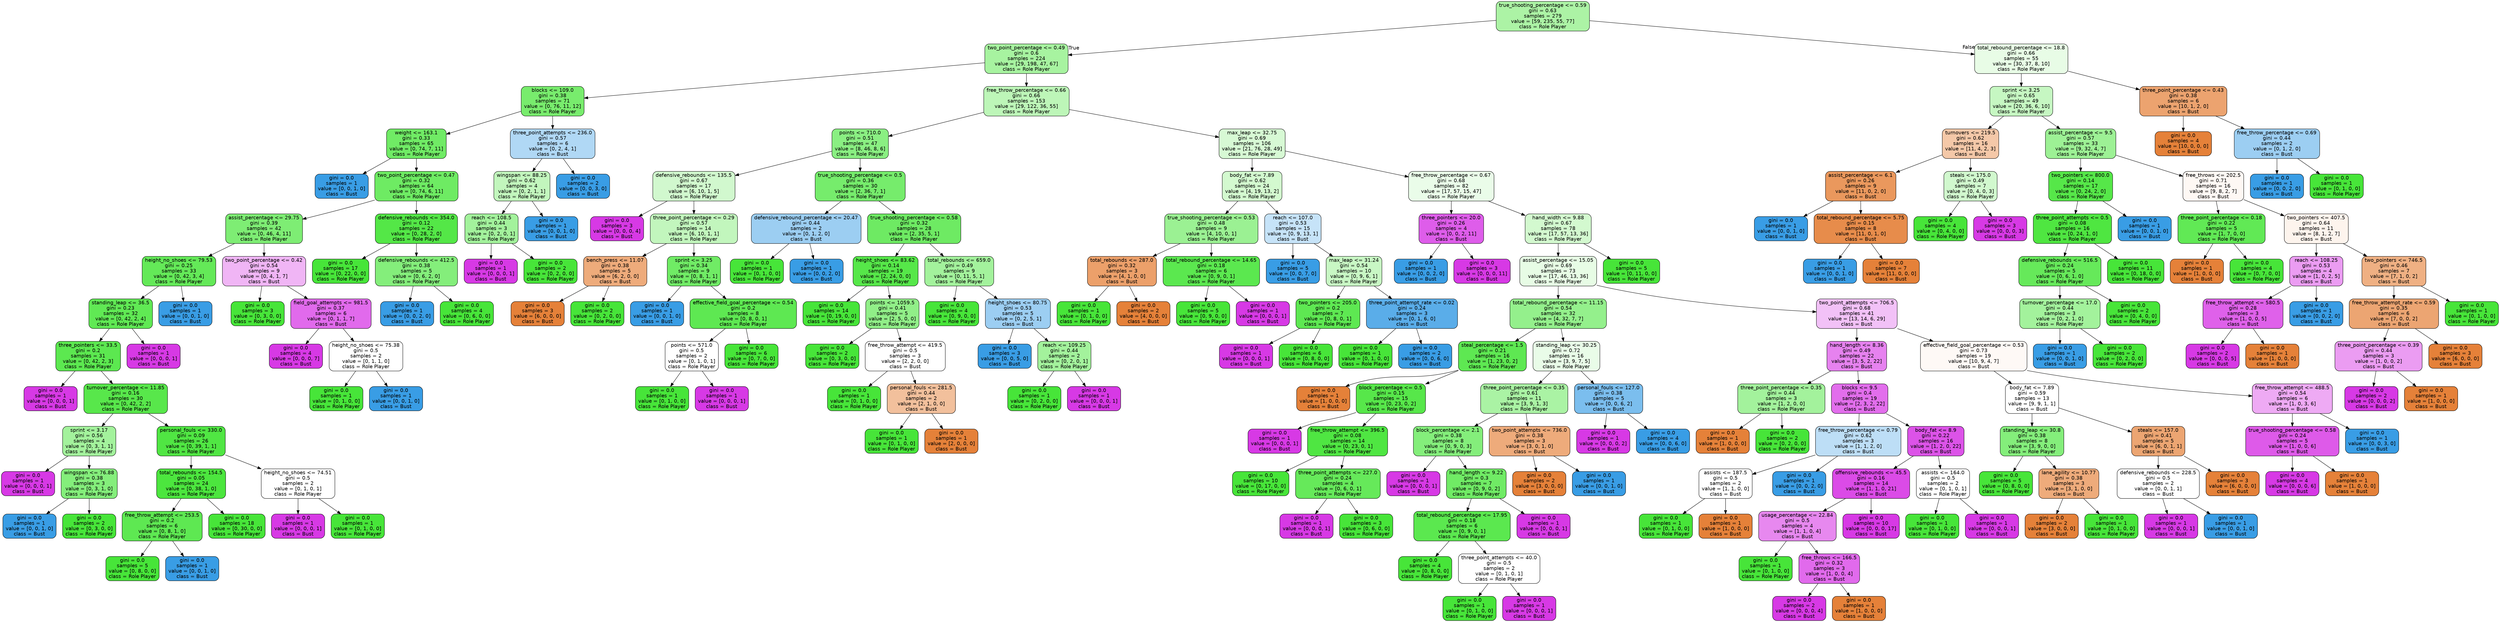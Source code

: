 digraph Tree {
node [shape=box, style="filled, rounded", color="black", fontname=helvetica] ;
edge [fontname=helvetica] ;
0 [label="true_shooting_percentage <= 0.59\ngini = 0.63\nsamples = 279\nvalue = [59, 235, 55, 77]\nclass = Role Player", fillcolor="#acf3a5"] ;
1 [label="two_point_percentage <= 0.49\ngini = 0.6\nsamples = 224\nvalue = [29, 198, 47, 67]\nclass = Role Player", fillcolor="#a7f3a0"] ;
0 -> 1 [labeldistance=2.5, labelangle=45, headlabel="True"] ;
2 [label="blocks <= 109.0\ngini = 0.38\nsamples = 71\nvalue = [0, 76, 11, 12]\nclass = Role Player", fillcolor="#78ec6d"] ;
1 -> 2 ;
3 [label="weight <= 163.1\ngini = 0.33\nsamples = 65\nvalue = [0, 74, 7, 11]\nclass = Role Player", fillcolor="#70eb65"] ;
2 -> 3 ;
4 [label="gini = 0.0\nsamples = 1\nvalue = [0, 0, 1, 0]\nclass = Bust", fillcolor="#399de5"] ;
3 -> 4 ;
5 [label="two_point_percentage <= 0.47\ngini = 0.32\nsamples = 64\nvalue = [0, 74, 6, 11]\nclass = Role Player", fillcolor="#6eeb63"] ;
3 -> 5 ;
6 [label="assist_percentage <= 29.75\ngini = 0.39\nsamples = 42\nvalue = [0, 46, 4, 11]\nclass = Role Player", fillcolor="#7eed74"] ;
5 -> 6 ;
7 [label="height_no_shoes <= 79.53\ngini = 0.25\nsamples = 33\nvalue = [0, 42, 3, 4]\nclass = Role Player", fillcolor="#64e958"] ;
6 -> 7 ;
8 [label="standing_leap <= 36.5\ngini = 0.23\nsamples = 32\nvalue = [0, 42, 2, 4]\nclass = Role Player", fillcolor="#60e954"] ;
7 -> 8 ;
9 [label="three_pointers <= 33.5\ngini = 0.2\nsamples = 31\nvalue = [0, 42, 2, 3]\nclass = Role Player", fillcolor="#5ce850"] ;
8 -> 9 ;
10 [label="gini = 0.0\nsamples = 1\nvalue = [0, 0, 0, 1]\nclass = Bust", fillcolor="#d739e5"] ;
9 -> 10 ;
11 [label="turnover_percentage <= 11.85\ngini = 0.16\nsamples = 30\nvalue = [0, 42, 2, 2]\nclass = Role Player", fillcolor="#58e74b"] ;
9 -> 11 ;
12 [label="sprint <= 3.17\ngini = 0.56\nsamples = 4\nvalue = [0, 3, 1, 1]\nclass = Role Player", fillcolor="#a3f29c"] ;
11 -> 12 ;
13 [label="gini = 0.0\nsamples = 1\nvalue = [0, 0, 0, 1]\nclass = Bust", fillcolor="#d739e5"] ;
12 -> 13 ;
14 [label="wingspan <= 76.88\ngini = 0.38\nsamples = 3\nvalue = [0, 3, 1, 0]\nclass = Role Player", fillcolor="#84ee7b"] ;
12 -> 14 ;
15 [label="gini = 0.0\nsamples = 1\nvalue = [0, 0, 1, 0]\nclass = Bust", fillcolor="#399de5"] ;
14 -> 15 ;
16 [label="gini = 0.0\nsamples = 2\nvalue = [0, 3, 0, 0]\nclass = Role Player", fillcolor="#47e539"] ;
14 -> 16 ;
17 [label="personal_fouls <= 330.0\ngini = 0.09\nsamples = 26\nvalue = [0, 39, 1, 1]\nclass = Role Player", fillcolor="#50e643"] ;
11 -> 17 ;
18 [label="total_rebounds <= 154.5\ngini = 0.05\nsamples = 24\nvalue = [0, 38, 1, 0]\nclass = Role Player", fillcolor="#4ce63e"] ;
17 -> 18 ;
19 [label="free_throw_attempt <= 253.5\ngini = 0.2\nsamples = 6\nvalue = [0, 8, 1, 0]\nclass = Role Player", fillcolor="#5ee852"] ;
18 -> 19 ;
20 [label="gini = 0.0\nsamples = 5\nvalue = [0, 8, 0, 0]\nclass = Role Player", fillcolor="#47e539"] ;
19 -> 20 ;
21 [label="gini = 0.0\nsamples = 1\nvalue = [0, 0, 1, 0]\nclass = Bust", fillcolor="#399de5"] ;
19 -> 21 ;
22 [label="gini = 0.0\nsamples = 18\nvalue = [0, 30, 0, 0]\nclass = Role Player", fillcolor="#47e539"] ;
18 -> 22 ;
23 [label="height_no_shoes <= 74.51\ngini = 0.5\nsamples = 2\nvalue = [0, 1, 0, 1]\nclass = Role Player", fillcolor="#ffffff"] ;
17 -> 23 ;
24 [label="gini = 0.0\nsamples = 1\nvalue = [0, 0, 0, 1]\nclass = Bust", fillcolor="#d739e5"] ;
23 -> 24 ;
25 [label="gini = 0.0\nsamples = 1\nvalue = [0, 1, 0, 0]\nclass = Role Player", fillcolor="#47e539"] ;
23 -> 25 ;
26 [label="gini = 0.0\nsamples = 1\nvalue = [0, 0, 0, 1]\nclass = Bust", fillcolor="#d739e5"] ;
8 -> 26 ;
27 [label="gini = 0.0\nsamples = 1\nvalue = [0, 0, 1, 0]\nclass = Bust", fillcolor="#399de5"] ;
7 -> 27 ;
28 [label="two_point_percentage <= 0.42\ngini = 0.54\nsamples = 9\nvalue = [0, 4, 1, 7]\nclass = Bust", fillcolor="#f0b5f5"] ;
6 -> 28 ;
29 [label="gini = 0.0\nsamples = 3\nvalue = [0, 3, 0, 0]\nclass = Role Player", fillcolor="#47e539"] ;
28 -> 29 ;
30 [label="field_goal_attempts <= 981.5\ngini = 0.37\nsamples = 6\nvalue = [0, 1, 1, 7]\nclass = Bust", fillcolor="#e16aec"] ;
28 -> 30 ;
31 [label="gini = 0.0\nsamples = 4\nvalue = [0, 0, 0, 7]\nclass = Bust", fillcolor="#d739e5"] ;
30 -> 31 ;
32 [label="height_no_shoes <= 75.38\ngini = 0.5\nsamples = 2\nvalue = [0, 1, 1, 0]\nclass = Role Player", fillcolor="#ffffff"] ;
30 -> 32 ;
33 [label="gini = 0.0\nsamples = 1\nvalue = [0, 1, 0, 0]\nclass = Role Player", fillcolor="#47e539"] ;
32 -> 33 ;
34 [label="gini = 0.0\nsamples = 1\nvalue = [0, 0, 1, 0]\nclass = Bust", fillcolor="#399de5"] ;
32 -> 34 ;
35 [label="defensive_rebounds <= 354.0\ngini = 0.12\nsamples = 22\nvalue = [0, 28, 2, 0]\nclass = Role Player", fillcolor="#54e747"] ;
5 -> 35 ;
36 [label="gini = 0.0\nsamples = 17\nvalue = [0, 22, 0, 0]\nclass = Role Player", fillcolor="#47e539"] ;
35 -> 36 ;
37 [label="defensive_rebounds <= 412.5\ngini = 0.38\nsamples = 5\nvalue = [0, 6, 2, 0]\nclass = Role Player", fillcolor="#84ee7b"] ;
35 -> 37 ;
38 [label="gini = 0.0\nsamples = 1\nvalue = [0, 0, 2, 0]\nclass = Bust", fillcolor="#399de5"] ;
37 -> 38 ;
39 [label="gini = 0.0\nsamples = 4\nvalue = [0, 6, 0, 0]\nclass = Role Player", fillcolor="#47e539"] ;
37 -> 39 ;
40 [label="three_point_attempts <= 236.0\ngini = 0.57\nsamples = 6\nvalue = [0, 2, 4, 1]\nclass = Bust", fillcolor="#b0d8f5"] ;
2 -> 40 ;
41 [label="wingspan <= 88.25\ngini = 0.62\nsamples = 4\nvalue = [0, 2, 1, 1]\nclass = Role Player", fillcolor="#c2f6bd"] ;
40 -> 41 ;
42 [label="reach <= 108.5\ngini = 0.44\nsamples = 3\nvalue = [0, 2, 0, 1]\nclass = Role Player", fillcolor="#a3f29c"] ;
41 -> 42 ;
43 [label="gini = 0.0\nsamples = 1\nvalue = [0, 0, 0, 1]\nclass = Bust", fillcolor="#d739e5"] ;
42 -> 43 ;
44 [label="gini = 0.0\nsamples = 2\nvalue = [0, 2, 0, 0]\nclass = Role Player", fillcolor="#47e539"] ;
42 -> 44 ;
45 [label="gini = 0.0\nsamples = 1\nvalue = [0, 0, 1, 0]\nclass = Bust", fillcolor="#399de5"] ;
41 -> 45 ;
46 [label="gini = 0.0\nsamples = 2\nvalue = [0, 0, 3, 0]\nclass = Bust", fillcolor="#399de5"] ;
40 -> 46 ;
47 [label="free_throw_percentage <= 0.66\ngini = 0.66\nsamples = 153\nvalue = [29, 122, 36, 55]\nclass = Role Player", fillcolor="#bdf6b8"] ;
1 -> 47 ;
48 [label="points <= 710.0\ngini = 0.51\nsamples = 47\nvalue = [8, 46, 8, 6]\nclass = Role Player", fillcolor="#8aef82"] ;
47 -> 48 ;
49 [label="defensive_rebounds <= 135.5\ngini = 0.67\nsamples = 17\nvalue = [6, 10, 1, 5]\nclass = Role Player", fillcolor="#d1f8ce"] ;
48 -> 49 ;
50 [label="gini = 0.0\nsamples = 3\nvalue = [0, 0, 0, 4]\nclass = Bust", fillcolor="#d739e5"] ;
49 -> 50 ;
51 [label="three_point_percentage <= 0.29\ngini = 0.57\nsamples = 14\nvalue = [6, 10, 1, 1]\nclass = Role Player", fillcolor="#c2f6bd"] ;
49 -> 51 ;
52 [label="bench_press <= 11.07\ngini = 0.38\nsamples = 5\nvalue = [6, 2, 0, 0]\nclass = Bust", fillcolor="#eeab7b"] ;
51 -> 52 ;
53 [label="gini = 0.0\nsamples = 3\nvalue = [6, 0, 0, 0]\nclass = Bust", fillcolor="#e58139"] ;
52 -> 53 ;
54 [label="gini = 0.0\nsamples = 2\nvalue = [0, 2, 0, 0]\nclass = Role Player", fillcolor="#47e539"] ;
52 -> 54 ;
55 [label="sprint <= 3.25\ngini = 0.34\nsamples = 9\nvalue = [0, 8, 1, 1]\nclass = Role Player", fillcolor="#70eb65"] ;
51 -> 55 ;
56 [label="gini = 0.0\nsamples = 1\nvalue = [0, 0, 1, 0]\nclass = Bust", fillcolor="#399de5"] ;
55 -> 56 ;
57 [label="effective_field_goal_percentage <= 0.54\ngini = 0.2\nsamples = 8\nvalue = [0, 8, 0, 1]\nclass = Role Player", fillcolor="#5ee852"] ;
55 -> 57 ;
58 [label="points <= 571.0\ngini = 0.5\nsamples = 2\nvalue = [0, 1, 0, 1]\nclass = Role Player", fillcolor="#ffffff"] ;
57 -> 58 ;
59 [label="gini = 0.0\nsamples = 1\nvalue = [0, 1, 0, 0]\nclass = Role Player", fillcolor="#47e539"] ;
58 -> 59 ;
60 [label="gini = 0.0\nsamples = 1\nvalue = [0, 0, 0, 1]\nclass = Bust", fillcolor="#d739e5"] ;
58 -> 60 ;
61 [label="gini = 0.0\nsamples = 6\nvalue = [0, 7, 0, 0]\nclass = Role Player", fillcolor="#47e539"] ;
57 -> 61 ;
62 [label="true_shooting_percentage <= 0.5\ngini = 0.36\nsamples = 30\nvalue = [2, 36, 7, 1]\nclass = Role Player", fillcolor="#76ec6c"] ;
48 -> 62 ;
63 [label="defensive_rebound_percentage <= 20.47\ngini = 0.44\nsamples = 2\nvalue = [0, 1, 2, 0]\nclass = Bust", fillcolor="#9ccef2"] ;
62 -> 63 ;
64 [label="gini = 0.0\nsamples = 1\nvalue = [0, 1, 0, 0]\nclass = Role Player", fillcolor="#47e539"] ;
63 -> 64 ;
65 [label="gini = 0.0\nsamples = 1\nvalue = [0, 0, 2, 0]\nclass = Bust", fillcolor="#399de5"] ;
63 -> 65 ;
66 [label="true_shooting_percentage <= 0.58\ngini = 0.32\nsamples = 28\nvalue = [2, 35, 5, 1]\nclass = Role Player", fillcolor="#6eea63"] ;
62 -> 66 ;
67 [label="height_shoes <= 83.62\ngini = 0.14\nsamples = 19\nvalue = [2, 24, 0, 0]\nclass = Role Player", fillcolor="#56e749"] ;
66 -> 67 ;
68 [label="gini = 0.0\nsamples = 14\nvalue = [0, 19, 0, 0]\nclass = Role Player", fillcolor="#47e539"] ;
67 -> 68 ;
69 [label="points <= 1059.5\ngini = 0.41\nsamples = 5\nvalue = [2, 5, 0, 0]\nclass = Role Player", fillcolor="#91ef88"] ;
67 -> 69 ;
70 [label="gini = 0.0\nsamples = 2\nvalue = [0, 3, 0, 0]\nclass = Role Player", fillcolor="#47e539"] ;
69 -> 70 ;
71 [label="free_throw_attempt <= 419.5\ngini = 0.5\nsamples = 3\nvalue = [2, 2, 0, 0]\nclass = Bust", fillcolor="#ffffff"] ;
69 -> 71 ;
72 [label="gini = 0.0\nsamples = 1\nvalue = [0, 1, 0, 0]\nclass = Role Player", fillcolor="#47e539"] ;
71 -> 72 ;
73 [label="personal_fouls <= 281.5\ngini = 0.44\nsamples = 2\nvalue = [2, 1, 0, 0]\nclass = Bust", fillcolor="#f2c09c"] ;
71 -> 73 ;
74 [label="gini = 0.0\nsamples = 1\nvalue = [0, 1, 0, 0]\nclass = Role Player", fillcolor="#47e539"] ;
73 -> 74 ;
75 [label="gini = 0.0\nsamples = 1\nvalue = [2, 0, 0, 0]\nclass = Bust", fillcolor="#e58139"] ;
73 -> 75 ;
76 [label="total_rebounds <= 659.0\ngini = 0.49\nsamples = 9\nvalue = [0, 11, 5, 1]\nclass = Role Player", fillcolor="#a3f29c"] ;
66 -> 76 ;
77 [label="gini = 0.0\nsamples = 4\nvalue = [0, 9, 0, 0]\nclass = Role Player", fillcolor="#47e539"] ;
76 -> 77 ;
78 [label="height_shoes <= 80.75\ngini = 0.53\nsamples = 5\nvalue = [0, 2, 5, 1]\nclass = Bust", fillcolor="#9ccef2"] ;
76 -> 78 ;
79 [label="gini = 0.0\nsamples = 3\nvalue = [0, 0, 5, 0]\nclass = Bust", fillcolor="#399de5"] ;
78 -> 79 ;
80 [label="reach <= 109.25\ngini = 0.44\nsamples = 2\nvalue = [0, 2, 0, 1]\nclass = Role Player", fillcolor="#a3f29c"] ;
78 -> 80 ;
81 [label="gini = 0.0\nsamples = 1\nvalue = [0, 2, 0, 0]\nclass = Role Player", fillcolor="#47e539"] ;
80 -> 81 ;
82 [label="gini = 0.0\nsamples = 1\nvalue = [0, 0, 0, 1]\nclass = Bust", fillcolor="#d739e5"] ;
80 -> 82 ;
83 [label="max_leap <= 32.75\ngini = 0.69\nsamples = 106\nvalue = [21, 76, 28, 49]\nclass = Role Player", fillcolor="#d7f9d4"] ;
47 -> 83 ;
84 [label="body_fat <= 7.89\ngini = 0.62\nsamples = 24\nvalue = [4, 19, 13, 2]\nclass = Role Player", fillcolor="#d3f9cf"] ;
83 -> 84 ;
85 [label="true_shooting_percentage <= 0.53\ngini = 0.48\nsamples = 9\nvalue = [4, 10, 0, 1]\nclass = Role Player", fillcolor="#9bf193"] ;
84 -> 85 ;
86 [label="total_rebounds <= 287.0\ngini = 0.32\nsamples = 3\nvalue = [4, 1, 0, 0]\nclass = Bust", fillcolor="#eca06a"] ;
85 -> 86 ;
87 [label="gini = 0.0\nsamples = 1\nvalue = [0, 1, 0, 0]\nclass = Role Player", fillcolor="#47e539"] ;
86 -> 87 ;
88 [label="gini = 0.0\nsamples = 2\nvalue = [4, 0, 0, 0]\nclass = Bust", fillcolor="#e58139"] ;
86 -> 88 ;
89 [label="total_rebound_percentage <= 14.65\ngini = 0.18\nsamples = 6\nvalue = [0, 9, 0, 1]\nclass = Role Player", fillcolor="#5be84f"] ;
85 -> 89 ;
90 [label="gini = 0.0\nsamples = 5\nvalue = [0, 9, 0, 0]\nclass = Role Player", fillcolor="#47e539"] ;
89 -> 90 ;
91 [label="gini = 0.0\nsamples = 1\nvalue = [0, 0, 0, 1]\nclass = Bust", fillcolor="#d739e5"] ;
89 -> 91 ;
92 [label="reach <= 107.0\ngini = 0.53\nsamples = 15\nvalue = [0, 9, 13, 1]\nclass = Bust", fillcolor="#c6e3f8"] ;
84 -> 92 ;
93 [label="gini = 0.0\nsamples = 5\nvalue = [0, 0, 7, 0]\nclass = Bust", fillcolor="#399de5"] ;
92 -> 93 ;
94 [label="max_leap <= 31.24\ngini = 0.54\nsamples = 10\nvalue = [0, 9, 6, 1]\nclass = Role Player", fillcolor="#c8f7c4"] ;
92 -> 94 ;
95 [label="two_pointers <= 205.0\ngini = 0.2\nsamples = 7\nvalue = [0, 8, 0, 1]\nclass = Role Player", fillcolor="#5ee852"] ;
94 -> 95 ;
96 [label="gini = 0.0\nsamples = 1\nvalue = [0, 0, 0, 1]\nclass = Bust", fillcolor="#d739e5"] ;
95 -> 96 ;
97 [label="gini = 0.0\nsamples = 6\nvalue = [0, 8, 0, 0]\nclass = Role Player", fillcolor="#47e539"] ;
95 -> 97 ;
98 [label="three_point_attempt_rate <= 0.02\ngini = 0.24\nsamples = 3\nvalue = [0, 1, 6, 0]\nclass = Bust", fillcolor="#5aade9"] ;
94 -> 98 ;
99 [label="gini = 0.0\nsamples = 1\nvalue = [0, 1, 0, 0]\nclass = Role Player", fillcolor="#47e539"] ;
98 -> 99 ;
100 [label="gini = 0.0\nsamples = 2\nvalue = [0, 0, 6, 0]\nclass = Bust", fillcolor="#399de5"] ;
98 -> 100 ;
101 [label="free_throw_percentage <= 0.67\ngini = 0.68\nsamples = 82\nvalue = [17, 57, 15, 47]\nclass = Role Player", fillcolor="#eafce9"] ;
83 -> 101 ;
102 [label="three_pointers <= 20.0\ngini = 0.26\nsamples = 4\nvalue = [0, 0, 2, 11]\nclass = Bust", fillcolor="#de5dea"] ;
101 -> 102 ;
103 [label="gini = 0.0\nsamples = 1\nvalue = [0, 0, 2, 0]\nclass = Bust", fillcolor="#399de5"] ;
102 -> 103 ;
104 [label="gini = 0.0\nsamples = 3\nvalue = [0, 0, 0, 11]\nclass = Bust", fillcolor="#d739e5"] ;
102 -> 104 ;
105 [label="hand_width <= 9.88\ngini = 0.67\nsamples = 78\nvalue = [17, 57, 13, 36]\nclass = Role Player", fillcolor="#d3f9cf"] ;
101 -> 105 ;
106 [label="assist_percentage <= 15.05\ngini = 0.69\nsamples = 73\nvalue = [17, 46, 13, 36]\nclass = Role Player", fillcolor="#e7fce5"] ;
105 -> 106 ;
107 [label="total_rebound_percentage <= 11.15\ngini = 0.54\nsamples = 32\nvalue = [4, 32, 7, 7]\nclass = Role Player", fillcolor="#94f08c"] ;
106 -> 107 ;
108 [label="steal_percentage <= 1.5\ngini = 0.21\nsamples = 16\nvalue = [1, 23, 0, 2]\nclass = Role Player", fillcolor="#5ee852"] ;
107 -> 108 ;
109 [label="gini = 0.0\nsamples = 1\nvalue = [1, 0, 0, 0]\nclass = Bust", fillcolor="#e58139"] ;
108 -> 109 ;
110 [label="block_percentage <= 0.5\ngini = 0.15\nsamples = 15\nvalue = [0, 23, 0, 2]\nclass = Role Player", fillcolor="#57e74a"] ;
108 -> 110 ;
111 [label="gini = 0.0\nsamples = 1\nvalue = [0, 0, 0, 1]\nclass = Bust", fillcolor="#d739e5"] ;
110 -> 111 ;
112 [label="free_throw_attempt <= 396.5\ngini = 0.08\nsamples = 14\nvalue = [0, 23, 0, 1]\nclass = Role Player", fillcolor="#4fe642"] ;
110 -> 112 ;
113 [label="gini = 0.0\nsamples = 10\nvalue = [0, 17, 0, 0]\nclass = Role Player", fillcolor="#47e539"] ;
112 -> 113 ;
114 [label="three_point_attempts <= 227.0\ngini = 0.24\nsamples = 4\nvalue = [0, 6, 0, 1]\nclass = Role Player", fillcolor="#66e95a"] ;
112 -> 114 ;
115 [label="gini = 0.0\nsamples = 1\nvalue = [0, 0, 0, 1]\nclass = Bust", fillcolor="#d739e5"] ;
114 -> 115 ;
116 [label="gini = 0.0\nsamples = 3\nvalue = [0, 6, 0, 0]\nclass = Role Player", fillcolor="#47e539"] ;
114 -> 116 ;
117 [label="standing_leap <= 30.25\ngini = 0.72\nsamples = 16\nvalue = [3, 9, 7, 5]\nclass = Role Player", fillcolor="#e9fce8"] ;
107 -> 117 ;
118 [label="three_point_percentage <= 0.35\ngini = 0.61\nsamples = 11\nvalue = [3, 9, 1, 3]\nclass = Role Player", fillcolor="#aaf3a4"] ;
117 -> 118 ;
119 [label="block_percentage <= 2.1\ngini = 0.38\nsamples = 8\nvalue = [0, 9, 0, 3]\nclass = Role Player", fillcolor="#84ee7b"] ;
118 -> 119 ;
120 [label="gini = 0.0\nsamples = 1\nvalue = [0, 0, 0, 1]\nclass = Bust", fillcolor="#d739e5"] ;
119 -> 120 ;
121 [label="hand_length <= 9.22\ngini = 0.3\nsamples = 7\nvalue = [0, 9, 0, 2]\nclass = Role Player", fillcolor="#70eb65"] ;
119 -> 121 ;
122 [label="total_rebound_percentage <= 17.95\ngini = 0.18\nsamples = 6\nvalue = [0, 9, 0, 1]\nclass = Role Player", fillcolor="#5be84f"] ;
121 -> 122 ;
123 [label="gini = 0.0\nsamples = 4\nvalue = [0, 8, 0, 0]\nclass = Role Player", fillcolor="#47e539"] ;
122 -> 123 ;
124 [label="three_point_attempts <= 40.0\ngini = 0.5\nsamples = 2\nvalue = [0, 1, 0, 1]\nclass = Role Player", fillcolor="#ffffff"] ;
122 -> 124 ;
125 [label="gini = 0.0\nsamples = 1\nvalue = [0, 1, 0, 0]\nclass = Role Player", fillcolor="#47e539"] ;
124 -> 125 ;
126 [label="gini = 0.0\nsamples = 1\nvalue = [0, 0, 0, 1]\nclass = Bust", fillcolor="#d739e5"] ;
124 -> 126 ;
127 [label="gini = 0.0\nsamples = 1\nvalue = [0, 0, 0, 1]\nclass = Bust", fillcolor="#d739e5"] ;
121 -> 127 ;
128 [label="two_point_attempts <= 736.0\ngini = 0.38\nsamples = 3\nvalue = [3, 0, 1, 0]\nclass = Bust", fillcolor="#eeab7b"] ;
118 -> 128 ;
129 [label="gini = 0.0\nsamples = 2\nvalue = [3, 0, 0, 0]\nclass = Bust", fillcolor="#e58139"] ;
128 -> 129 ;
130 [label="gini = 0.0\nsamples = 1\nvalue = [0, 0, 1, 0]\nclass = Bust", fillcolor="#399de5"] ;
128 -> 130 ;
131 [label="personal_fouls <= 127.0\ngini = 0.38\nsamples = 5\nvalue = [0, 0, 6, 2]\nclass = Bust", fillcolor="#7bbeee"] ;
117 -> 131 ;
132 [label="gini = 0.0\nsamples = 1\nvalue = [0, 0, 0, 2]\nclass = Bust", fillcolor="#d739e5"] ;
131 -> 132 ;
133 [label="gini = 0.0\nsamples = 4\nvalue = [0, 0, 6, 0]\nclass = Bust", fillcolor="#399de5"] ;
131 -> 133 ;
134 [label="two_point_attempts <= 706.5\ngini = 0.68\nsamples = 41\nvalue = [13, 14, 6, 29]\nclass = Bust", fillcolor="#f2c1f7"] ;
106 -> 134 ;
135 [label="hand_length <= 8.36\ngini = 0.49\nsamples = 22\nvalue = [3, 5, 2, 22]\nclass = Bust", fillcolor="#e682ef"] ;
134 -> 135 ;
136 [label="three_point_percentage <= 0.35\ngini = 0.44\nsamples = 3\nvalue = [1, 2, 0, 0]\nclass = Role Player", fillcolor="#a3f29c"] ;
135 -> 136 ;
137 [label="gini = 0.0\nsamples = 1\nvalue = [1, 0, 0, 0]\nclass = Bust", fillcolor="#e58139"] ;
136 -> 137 ;
138 [label="gini = 0.0\nsamples = 2\nvalue = [0, 2, 0, 0]\nclass = Role Player", fillcolor="#47e539"] ;
136 -> 138 ;
139 [label="blocks <= 9.5\ngini = 0.4\nsamples = 19\nvalue = [2, 3, 2, 22]\nclass = Bust", fillcolor="#e26eec"] ;
135 -> 139 ;
140 [label="free_throw_percentage <= 0.79\ngini = 0.62\nsamples = 3\nvalue = [1, 1, 2, 0]\nclass = Bust", fillcolor="#bddef6"] ;
139 -> 140 ;
141 [label="assists <= 187.5\ngini = 0.5\nsamples = 2\nvalue = [1, 1, 0, 0]\nclass = Bust", fillcolor="#ffffff"] ;
140 -> 141 ;
142 [label="gini = 0.0\nsamples = 1\nvalue = [0, 1, 0, 0]\nclass = Role Player", fillcolor="#47e539"] ;
141 -> 142 ;
143 [label="gini = 0.0\nsamples = 1\nvalue = [1, 0, 0, 0]\nclass = Bust", fillcolor="#e58139"] ;
141 -> 143 ;
144 [label="gini = 0.0\nsamples = 1\nvalue = [0, 0, 2, 0]\nclass = Bust", fillcolor="#399de5"] ;
140 -> 144 ;
145 [label="body_fat <= 8.9\ngini = 0.22\nsamples = 16\nvalue = [1, 2, 0, 22]\nclass = Bust", fillcolor="#dc53e8"] ;
139 -> 145 ;
146 [label="offensive_rebounds <= 45.5\ngini = 0.16\nsamples = 14\nvalue = [1, 1, 0, 21]\nclass = Bust", fillcolor="#db4be7"] ;
145 -> 146 ;
147 [label="usage_percentage <= 22.84\ngini = 0.5\nsamples = 4\nvalue = [1, 1, 0, 4]\nclass = Bust", fillcolor="#e788ef"] ;
146 -> 147 ;
148 [label="gini = 0.0\nsamples = 1\nvalue = [0, 1, 0, 0]\nclass = Role Player", fillcolor="#47e539"] ;
147 -> 148 ;
149 [label="free_throws <= 166.5\ngini = 0.32\nsamples = 3\nvalue = [1, 0, 0, 4]\nclass = Bust", fillcolor="#e16aec"] ;
147 -> 149 ;
150 [label="gini = 0.0\nsamples = 2\nvalue = [0, 0, 0, 4]\nclass = Bust", fillcolor="#d739e5"] ;
149 -> 150 ;
151 [label="gini = 0.0\nsamples = 1\nvalue = [1, 0, 0, 0]\nclass = Bust", fillcolor="#e58139"] ;
149 -> 151 ;
152 [label="gini = 0.0\nsamples = 10\nvalue = [0, 0, 0, 17]\nclass = Bust", fillcolor="#d739e5"] ;
146 -> 152 ;
153 [label="assists <= 164.0\ngini = 0.5\nsamples = 2\nvalue = [0, 1, 0, 1]\nclass = Role Player", fillcolor="#ffffff"] ;
145 -> 153 ;
154 [label="gini = 0.0\nsamples = 1\nvalue = [0, 1, 0, 0]\nclass = Role Player", fillcolor="#47e539"] ;
153 -> 154 ;
155 [label="gini = 0.0\nsamples = 1\nvalue = [0, 0, 0, 1]\nclass = Bust", fillcolor="#d739e5"] ;
153 -> 155 ;
156 [label="effective_field_goal_percentage <= 0.53\ngini = 0.73\nsamples = 19\nvalue = [10, 9, 4, 7]\nclass = Bust", fillcolor="#fef9f6"] ;
134 -> 156 ;
157 [label="body_fat <= 7.89\ngini = 0.59\nsamples = 13\nvalue = [9, 9, 1, 1]\nclass = Bust", fillcolor="#ffffff"] ;
156 -> 157 ;
158 [label="standing_leap <= 30.8\ngini = 0.38\nsamples = 8\nvalue = [3, 9, 0, 0]\nclass = Role Player", fillcolor="#84ee7b"] ;
157 -> 158 ;
159 [label="gini = 0.0\nsamples = 5\nvalue = [0, 8, 0, 0]\nclass = Role Player", fillcolor="#47e539"] ;
158 -> 159 ;
160 [label="lane_agility <= 10.77\ngini = 0.38\nsamples = 3\nvalue = [3, 1, 0, 0]\nclass = Bust", fillcolor="#eeab7b"] ;
158 -> 160 ;
161 [label="gini = 0.0\nsamples = 2\nvalue = [3, 0, 0, 0]\nclass = Bust", fillcolor="#e58139"] ;
160 -> 161 ;
162 [label="gini = 0.0\nsamples = 1\nvalue = [0, 1, 0, 0]\nclass = Role Player", fillcolor="#47e539"] ;
160 -> 162 ;
163 [label="steals <= 157.0\ngini = 0.41\nsamples = 5\nvalue = [6, 0, 1, 1]\nclass = Bust", fillcolor="#eca572"] ;
157 -> 163 ;
164 [label="defensive_rebounds <= 228.5\ngini = 0.5\nsamples = 2\nvalue = [0, 0, 1, 1]\nclass = Bust", fillcolor="#ffffff"] ;
163 -> 164 ;
165 [label="gini = 0.0\nsamples = 1\nvalue = [0, 0, 0, 1]\nclass = Bust", fillcolor="#d739e5"] ;
164 -> 165 ;
166 [label="gini = 0.0\nsamples = 1\nvalue = [0, 0, 1, 0]\nclass = Bust", fillcolor="#399de5"] ;
164 -> 166 ;
167 [label="gini = 0.0\nsamples = 3\nvalue = [6, 0, 0, 0]\nclass = Bust", fillcolor="#e58139"] ;
163 -> 167 ;
168 [label="free_throw_attempt <= 488.5\ngini = 0.54\nsamples = 6\nvalue = [1, 0, 3, 6]\nclass = Bust", fillcolor="#eeaaf4"] ;
156 -> 168 ;
169 [label="true_shooting_percentage <= 0.58\ngini = 0.24\nsamples = 5\nvalue = [1, 0, 0, 6]\nclass = Bust", fillcolor="#de5ae9"] ;
168 -> 169 ;
170 [label="gini = 0.0\nsamples = 4\nvalue = [0, 0, 0, 6]\nclass = Bust", fillcolor="#d739e5"] ;
169 -> 170 ;
171 [label="gini = 0.0\nsamples = 1\nvalue = [1, 0, 0, 0]\nclass = Bust", fillcolor="#e58139"] ;
169 -> 171 ;
172 [label="gini = 0.0\nsamples = 1\nvalue = [0, 0, 3, 0]\nclass = Bust", fillcolor="#399de5"] ;
168 -> 172 ;
173 [label="gini = 0.0\nsamples = 5\nvalue = [0, 11, 0, 0]\nclass = Role Player", fillcolor="#47e539"] ;
105 -> 173 ;
174 [label="total_rebound_percentage <= 18.8\ngini = 0.66\nsamples = 55\nvalue = [30, 37, 8, 10]\nclass = Role Player", fillcolor="#e8fce6"] ;
0 -> 174 [labeldistance=2.5, labelangle=-45, headlabel="False"] ;
175 [label="sprint <= 3.25\ngini = 0.65\nsamples = 49\nvalue = [20, 36, 6, 10]\nclass = Role Player", fillcolor="#c6f7c2"] ;
174 -> 175 ;
176 [label="turnovers <= 219.5\ngini = 0.62\nsamples = 16\nvalue = [11, 4, 2, 3]\nclass = Bust", fillcolor="#f4c8a8"] ;
175 -> 176 ;
177 [label="assist_percentage <= 6.1\ngini = 0.26\nsamples = 9\nvalue = [11, 0, 2, 0]\nclass = Bust", fillcolor="#ea985d"] ;
176 -> 177 ;
178 [label="gini = 0.0\nsamples = 1\nvalue = [0, 0, 1, 0]\nclass = Bust", fillcolor="#399de5"] ;
177 -> 178 ;
179 [label="total_rebound_percentage <= 5.75\ngini = 0.15\nsamples = 8\nvalue = [11, 0, 1, 0]\nclass = Bust", fillcolor="#e78c4b"] ;
177 -> 179 ;
180 [label="gini = 0.0\nsamples = 1\nvalue = [0, 0, 1, 0]\nclass = Bust", fillcolor="#399de5"] ;
179 -> 180 ;
181 [label="gini = 0.0\nsamples = 7\nvalue = [11, 0, 0, 0]\nclass = Bust", fillcolor="#e58139"] ;
179 -> 181 ;
182 [label="steals <= 175.0\ngini = 0.49\nsamples = 7\nvalue = [0, 4, 0, 3]\nclass = Role Player", fillcolor="#d1f8ce"] ;
176 -> 182 ;
183 [label="gini = 0.0\nsamples = 4\nvalue = [0, 4, 0, 0]\nclass = Role Player", fillcolor="#47e539"] ;
182 -> 183 ;
184 [label="gini = 0.0\nsamples = 3\nvalue = [0, 0, 0, 3]\nclass = Bust", fillcolor="#d739e5"] ;
182 -> 184 ;
185 [label="assist_percentage <= 9.5\ngini = 0.57\nsamples = 33\nvalue = [9, 32, 4, 7]\nclass = Role Player", fillcolor="#9df195"] ;
175 -> 185 ;
186 [label="two_pointers <= 800.0\ngini = 0.14\nsamples = 17\nvalue = [0, 24, 2, 0]\nclass = Role Player", fillcolor="#56e749"] ;
185 -> 186 ;
187 [label="three_point_attempts <= 0.5\ngini = 0.08\nsamples = 16\nvalue = [0, 24, 1, 0]\nclass = Role Player", fillcolor="#4fe641"] ;
186 -> 187 ;
188 [label="defensive_rebounds <= 516.5\ngini = 0.24\nsamples = 5\nvalue = [0, 6, 1, 0]\nclass = Role Player", fillcolor="#66e95a"] ;
187 -> 188 ;
189 [label="turnover_percentage <= 17.0\ngini = 0.44\nsamples = 3\nvalue = [0, 2, 1, 0]\nclass = Role Player", fillcolor="#a3f29c"] ;
188 -> 189 ;
190 [label="gini = 0.0\nsamples = 1\nvalue = [0, 0, 1, 0]\nclass = Bust", fillcolor="#399de5"] ;
189 -> 190 ;
191 [label="gini = 0.0\nsamples = 2\nvalue = [0, 2, 0, 0]\nclass = Role Player", fillcolor="#47e539"] ;
189 -> 191 ;
192 [label="gini = 0.0\nsamples = 2\nvalue = [0, 4, 0, 0]\nclass = Role Player", fillcolor="#47e539"] ;
188 -> 192 ;
193 [label="gini = 0.0\nsamples = 11\nvalue = [0, 18, 0, 0]\nclass = Role Player", fillcolor="#47e539"] ;
187 -> 193 ;
194 [label="gini = 0.0\nsamples = 1\nvalue = [0, 0, 1, 0]\nclass = Bust", fillcolor="#399de5"] ;
186 -> 194 ;
195 [label="free_throws <= 202.5\ngini = 0.71\nsamples = 16\nvalue = [9, 8, 2, 7]\nclass = Bust", fillcolor="#fef8f4"] ;
185 -> 195 ;
196 [label="three_point_percentage <= 0.18\ngini = 0.22\nsamples = 5\nvalue = [1, 7, 0, 0]\nclass = Role Player", fillcolor="#61e955"] ;
195 -> 196 ;
197 [label="gini = 0.0\nsamples = 1\nvalue = [1, 0, 0, 0]\nclass = Bust", fillcolor="#e58139"] ;
196 -> 197 ;
198 [label="gini = 0.0\nsamples = 4\nvalue = [0, 7, 0, 0]\nclass = Role Player", fillcolor="#47e539"] ;
196 -> 198 ;
199 [label="two_pointers <= 407.5\ngini = 0.64\nsamples = 11\nvalue = [8, 1, 2, 7]\nclass = Bust", fillcolor="#fdf4ed"] ;
195 -> 199 ;
200 [label="reach <= 108.25\ngini = 0.53\nsamples = 4\nvalue = [1, 0, 2, 5]\nclass = Bust", fillcolor="#eb9cf2"] ;
199 -> 200 ;
201 [label="free_throw_attempt <= 580.5\ngini = 0.28\nsamples = 3\nvalue = [1, 0, 0, 5]\nclass = Bust", fillcolor="#df61ea"] ;
200 -> 201 ;
202 [label="gini = 0.0\nsamples = 2\nvalue = [0, 0, 0, 5]\nclass = Bust", fillcolor="#d739e5"] ;
201 -> 202 ;
203 [label="gini = 0.0\nsamples = 1\nvalue = [1, 0, 0, 0]\nclass = Bust", fillcolor="#e58139"] ;
201 -> 203 ;
204 [label="gini = 0.0\nsamples = 1\nvalue = [0, 0, 2, 0]\nclass = Bust", fillcolor="#399de5"] ;
200 -> 204 ;
205 [label="two_pointers <= 746.5\ngini = 0.46\nsamples = 7\nvalue = [7, 1, 0, 2]\nclass = Bust", fillcolor="#efb083"] ;
199 -> 205 ;
206 [label="free_throw_attempt_rate <= 0.59\ngini = 0.35\nsamples = 6\nvalue = [7, 0, 0, 2]\nclass = Bust", fillcolor="#eca572"] ;
205 -> 206 ;
207 [label="three_point_percentage <= 0.39\ngini = 0.44\nsamples = 3\nvalue = [1, 0, 0, 2]\nclass = Bust", fillcolor="#eb9cf2"] ;
206 -> 207 ;
208 [label="gini = 0.0\nsamples = 2\nvalue = [0, 0, 0, 2]\nclass = Bust", fillcolor="#d739e5"] ;
207 -> 208 ;
209 [label="gini = 0.0\nsamples = 1\nvalue = [1, 0, 0, 0]\nclass = Bust", fillcolor="#e58139"] ;
207 -> 209 ;
210 [label="gini = 0.0\nsamples = 3\nvalue = [6, 0, 0, 0]\nclass = Bust", fillcolor="#e58139"] ;
206 -> 210 ;
211 [label="gini = 0.0\nsamples = 1\nvalue = [0, 1, 0, 0]\nclass = Role Player", fillcolor="#47e539"] ;
205 -> 211 ;
212 [label="three_point_percentage <= 0.43\ngini = 0.38\nsamples = 6\nvalue = [10, 1, 2, 0]\nclass = Bust", fillcolor="#eca36f"] ;
174 -> 212 ;
213 [label="gini = 0.0\nsamples = 4\nvalue = [10, 0, 0, 0]\nclass = Bust", fillcolor="#e58139"] ;
212 -> 213 ;
214 [label="free_throw_percentage <= 0.69\ngini = 0.44\nsamples = 2\nvalue = [0, 1, 2, 0]\nclass = Bust", fillcolor="#9ccef2"] ;
212 -> 214 ;
215 [label="gini = 0.0\nsamples = 1\nvalue = [0, 0, 2, 0]\nclass = Bust", fillcolor="#399de5"] ;
214 -> 215 ;
216 [label="gini = 0.0\nsamples = 1\nvalue = [0, 1, 0, 0]\nclass = Role Player", fillcolor="#47e539"] ;
214 -> 216 ;
}